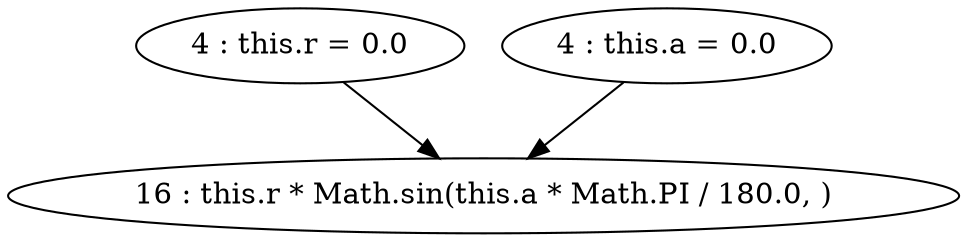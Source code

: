digraph G {
"4 : this.r = 0.0"
"4 : this.r = 0.0" -> "16 : this.r * Math.sin(this.a * Math.PI / 180.0, )"
"4 : this.a = 0.0"
"4 : this.a = 0.0" -> "16 : this.r * Math.sin(this.a * Math.PI / 180.0, )"
"16 : this.r * Math.sin(this.a * Math.PI / 180.0, )"
}